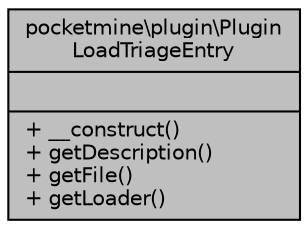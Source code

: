digraph "pocketmine\plugin\PluginLoadTriageEntry"
{
 // INTERACTIVE_SVG=YES
 // LATEX_PDF_SIZE
  edge [fontname="Helvetica",fontsize="10",labelfontname="Helvetica",labelfontsize="10"];
  node [fontname="Helvetica",fontsize="10",shape=record];
  Node1 [label="{pocketmine\\plugin\\Plugin\lLoadTriageEntry\n||+ __construct()\l+ getDescription()\l+ getFile()\l+ getLoader()\l}",height=0.2,width=0.4,color="black", fillcolor="grey75", style="filled", fontcolor="black",tooltip=" "];
}
